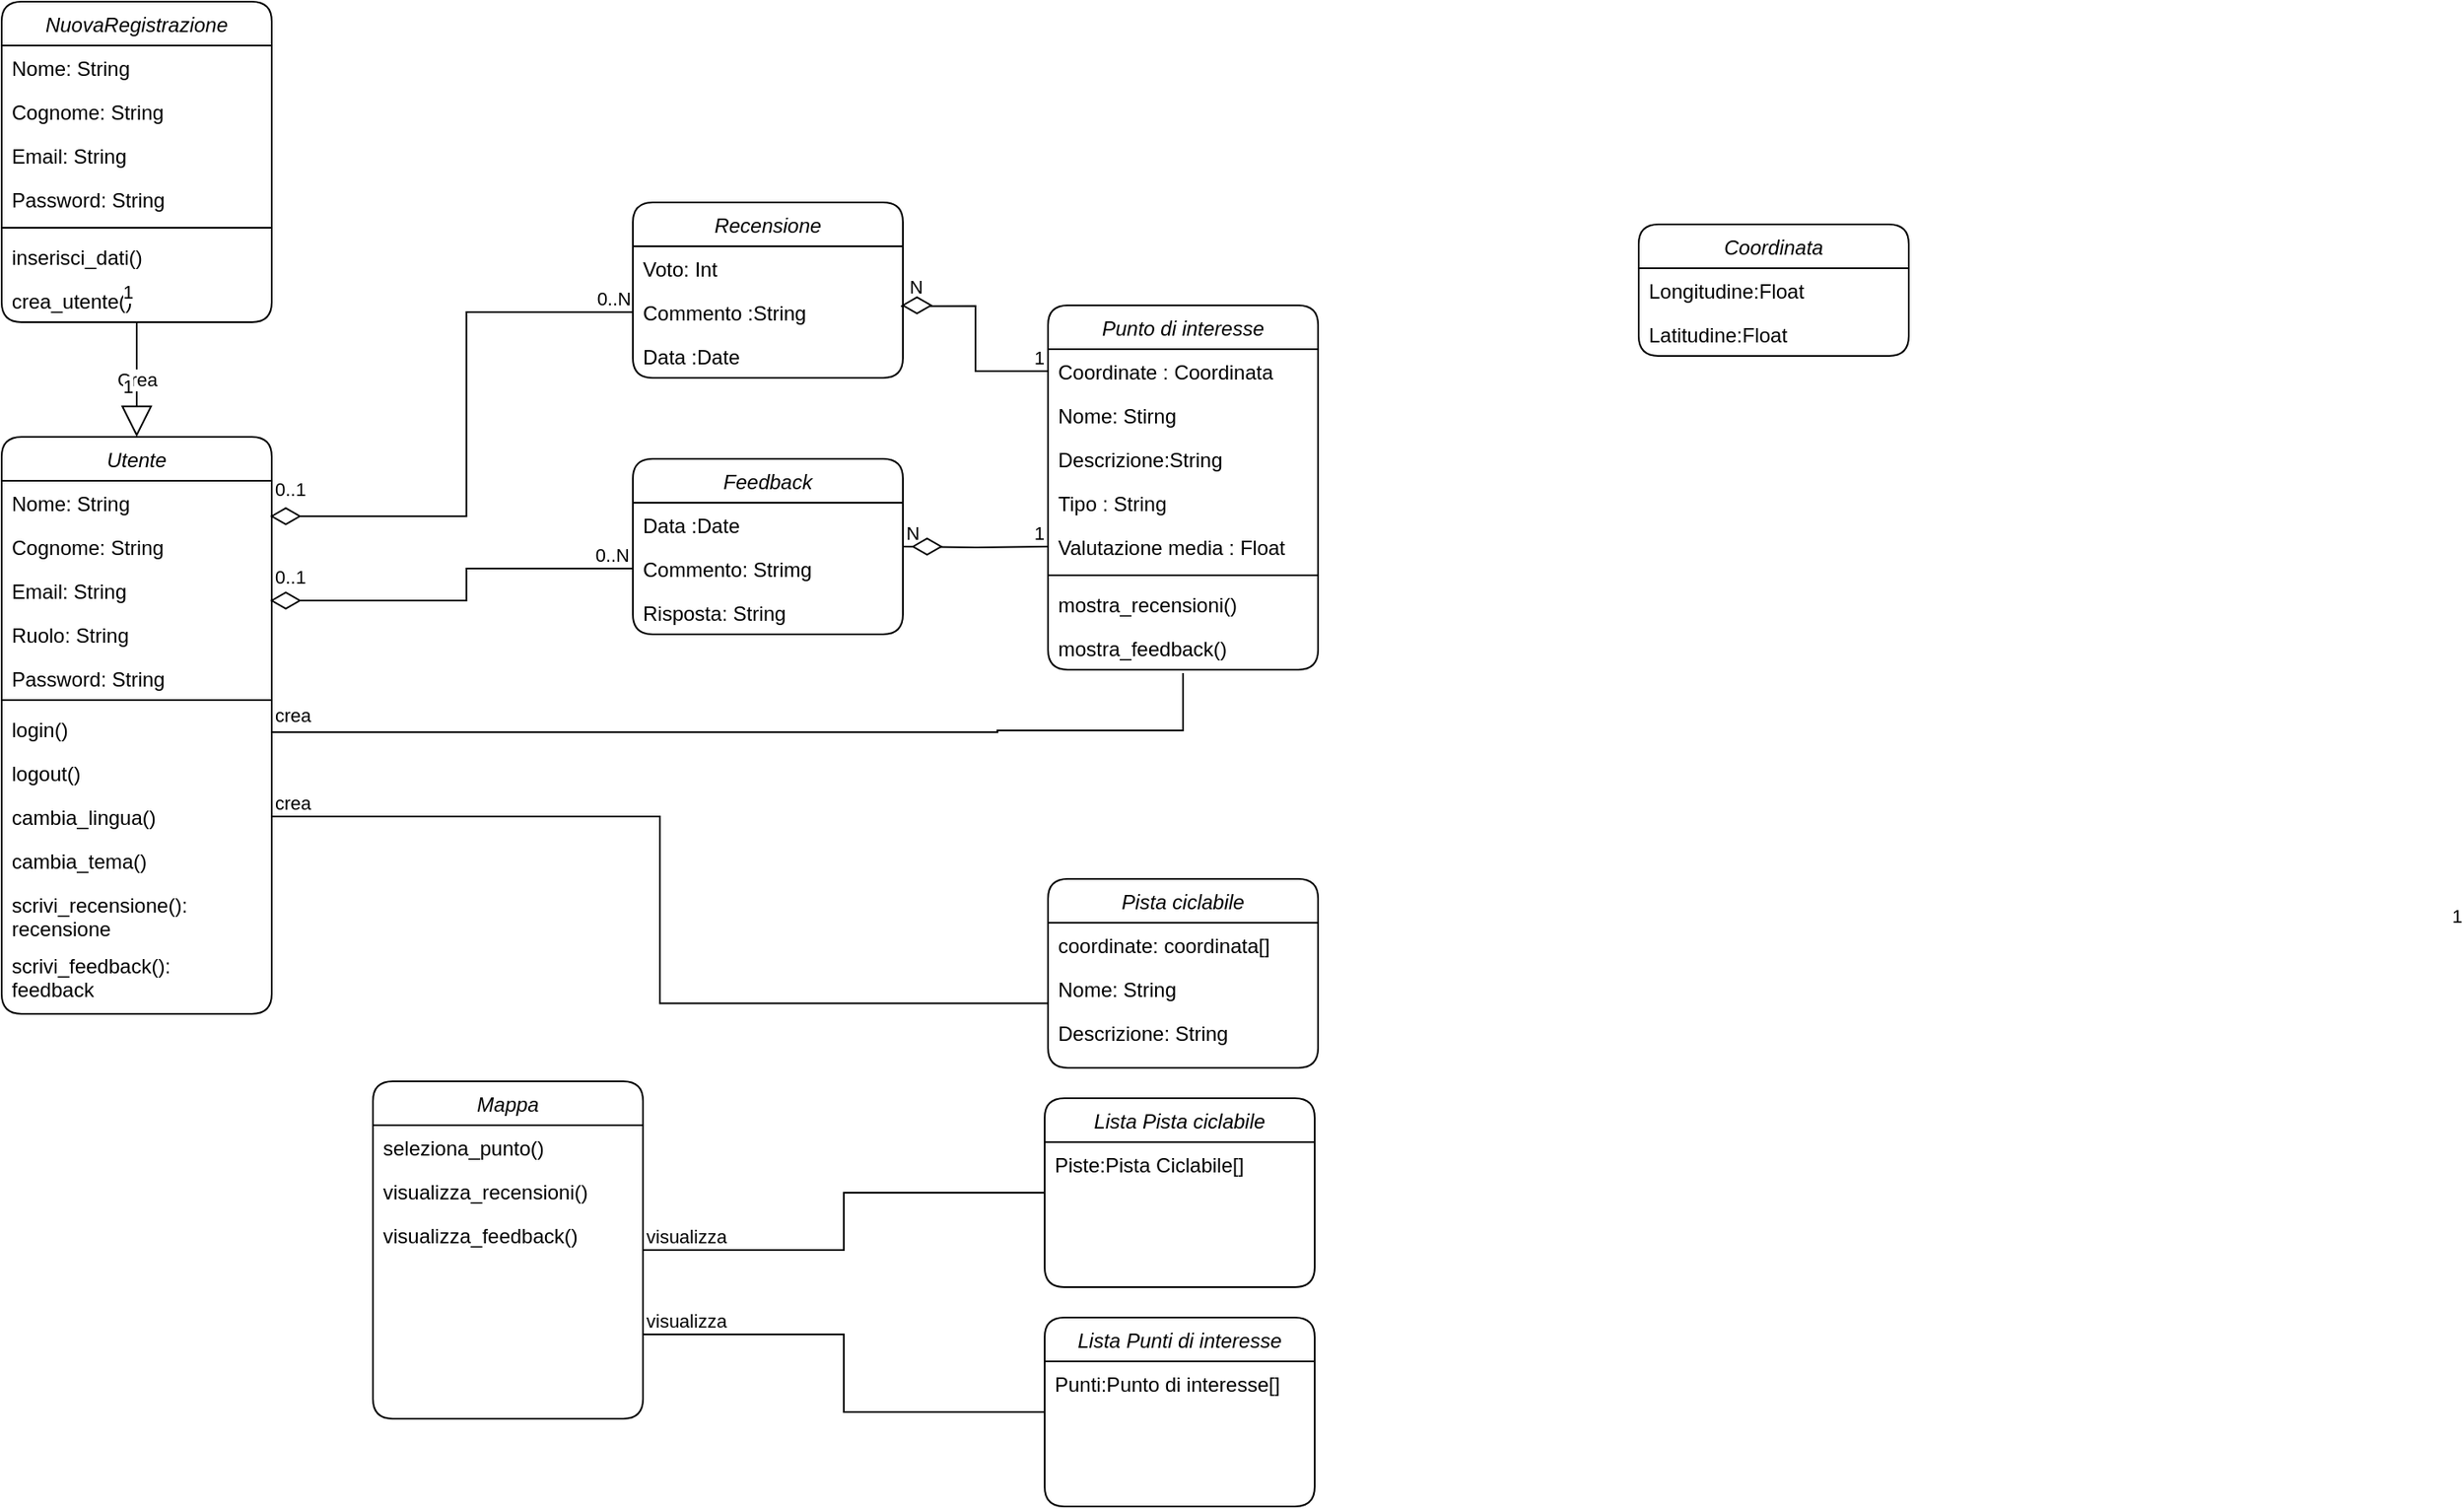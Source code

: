 <mxfile version="26.0.11">
  <diagram id="C5RBs43oDa-KdzZeNtuy" name="Page-1">
    <mxGraphModel dx="1728" dy="2117" grid="1" gridSize="10" guides="1" tooltips="1" connect="1" arrows="1" fold="1" page="1" pageScale="1" pageWidth="827" pageHeight="1169" math="0" shadow="0">
      <root>
        <mxCell id="WIyWlLk6GJQsqaUBKTNV-0" />
        <mxCell id="WIyWlLk6GJQsqaUBKTNV-1" parent="WIyWlLk6GJQsqaUBKTNV-0" />
        <mxCell id="zkfFHV4jXpPFQw0GAbJ--0" value="Utente" style="swimlane;fontStyle=2;align=center;verticalAlign=top;childLayout=stackLayout;horizontal=1;startSize=26;horizontalStack=0;resizeParent=1;resizeLast=0;collapsible=1;marginBottom=0;rounded=1;shadow=0;strokeWidth=1;glass=0;swimlaneLine=1;" parent="WIyWlLk6GJQsqaUBKTNV-1" vertex="1">
          <mxGeometry x="40" y="118" width="160" height="342" as="geometry">
            <mxRectangle x="230" y="140" width="160" height="26" as="alternateBounds" />
          </mxGeometry>
        </mxCell>
        <mxCell id="zkfFHV4jXpPFQw0GAbJ--1" value="Nome: String" style="text;align=left;verticalAlign=top;spacingLeft=4;spacingRight=4;overflow=hidden;rotatable=0;points=[[0,0.5],[1,0.5]];portConstraint=eastwest;" parent="zkfFHV4jXpPFQw0GAbJ--0" vertex="1">
          <mxGeometry y="26" width="160" height="26" as="geometry" />
        </mxCell>
        <mxCell id="zkfFHV4jXpPFQw0GAbJ--2" value="Cognome: String" style="text;align=left;verticalAlign=top;spacingLeft=4;spacingRight=4;overflow=hidden;rotatable=0;points=[[0,0.5],[1,0.5]];portConstraint=eastwest;rounded=0;shadow=0;html=0;" parent="zkfFHV4jXpPFQw0GAbJ--0" vertex="1">
          <mxGeometry y="52" width="160" height="26" as="geometry" />
        </mxCell>
        <mxCell id="zkfFHV4jXpPFQw0GAbJ--3" value="Email: String" style="text;align=left;verticalAlign=top;spacingLeft=4;spacingRight=4;overflow=hidden;rotatable=0;points=[[0,0.5],[1,0.5]];portConstraint=eastwest;rounded=0;shadow=0;html=0;" parent="zkfFHV4jXpPFQw0GAbJ--0" vertex="1">
          <mxGeometry y="78" width="160" height="26" as="geometry" />
        </mxCell>
        <mxCell id="IHrfx9qahFb3z8Zhkl-v-51" value="Ruolo: String" style="text;strokeColor=none;fillColor=none;align=left;verticalAlign=top;spacingLeft=4;spacingRight=4;overflow=hidden;rotatable=0;points=[[0,0.5],[1,0.5]];portConstraint=eastwest;whiteSpace=wrap;html=1;" parent="zkfFHV4jXpPFQw0GAbJ--0" vertex="1">
          <mxGeometry y="104" width="160" height="26" as="geometry" />
        </mxCell>
        <mxCell id="IHrfx9qahFb3z8Zhkl-v-5" value="Password: String" style="text;strokeColor=none;fillColor=none;align=left;verticalAlign=top;spacingLeft=4;spacingRight=4;overflow=hidden;rotatable=0;points=[[0,0.5],[1,0.5]];portConstraint=eastwest;whiteSpace=wrap;html=1;" parent="zkfFHV4jXpPFQw0GAbJ--0" vertex="1">
          <mxGeometry y="130" width="160" height="22" as="geometry" />
        </mxCell>
        <mxCell id="IHrfx9qahFb3z8Zhkl-v-52" value="" style="line;strokeWidth=1;fillColor=none;align=left;verticalAlign=middle;spacingTop=-1;spacingLeft=3;spacingRight=3;rotatable=0;labelPosition=right;points=[];portConstraint=eastwest;strokeColor=inherit;" parent="zkfFHV4jXpPFQw0GAbJ--0" vertex="1">
          <mxGeometry y="152" width="160" height="8" as="geometry" />
        </mxCell>
        <mxCell id="IHrfx9qahFb3z8Zhkl-v-53" value="login()" style="text;strokeColor=none;fillColor=none;align=left;verticalAlign=top;spacingLeft=4;spacingRight=4;overflow=hidden;rotatable=0;points=[[0,0.5],[1,0.5]];portConstraint=eastwest;whiteSpace=wrap;html=1;" parent="zkfFHV4jXpPFQw0GAbJ--0" vertex="1">
          <mxGeometry y="160" width="160" height="26" as="geometry" />
        </mxCell>
        <mxCell id="IHrfx9qahFb3z8Zhkl-v-54" value="logout()" style="text;strokeColor=none;fillColor=none;align=left;verticalAlign=top;spacingLeft=4;spacingRight=4;overflow=hidden;rotatable=0;points=[[0,0.5],[1,0.5]];portConstraint=eastwest;whiteSpace=wrap;html=1;" parent="zkfFHV4jXpPFQw0GAbJ--0" vertex="1">
          <mxGeometry y="186" width="160" height="26" as="geometry" />
        </mxCell>
        <mxCell id="IHrfx9qahFb3z8Zhkl-v-64" value="cambia_lingua()" style="text;strokeColor=none;fillColor=none;align=left;verticalAlign=top;spacingLeft=4;spacingRight=4;overflow=hidden;rotatable=0;points=[[0,0.5],[1,0.5]];portConstraint=eastwest;whiteSpace=wrap;html=1;" parent="zkfFHV4jXpPFQw0GAbJ--0" vertex="1">
          <mxGeometry y="212" width="160" height="26" as="geometry" />
        </mxCell>
        <mxCell id="IHrfx9qahFb3z8Zhkl-v-65" value="cambia_tema()" style="text;strokeColor=none;fillColor=none;align=left;verticalAlign=top;spacingLeft=4;spacingRight=4;overflow=hidden;rotatable=0;points=[[0,0.5],[1,0.5]];portConstraint=eastwest;whiteSpace=wrap;html=1;" parent="zkfFHV4jXpPFQw0GAbJ--0" vertex="1">
          <mxGeometry y="238" width="160" height="26" as="geometry" />
        </mxCell>
        <mxCell id="IHrfx9qahFb3z8Zhkl-v-66" value="scrivi_recensione():&lt;div&gt;recensione&lt;/div&gt;" style="text;strokeColor=none;fillColor=none;align=left;verticalAlign=top;spacingLeft=4;spacingRight=4;overflow=hidden;rotatable=0;points=[[0,0.5],[1,0.5]];portConstraint=eastwest;whiteSpace=wrap;html=1;" parent="zkfFHV4jXpPFQw0GAbJ--0" vertex="1">
          <mxGeometry y="264" width="160" height="36" as="geometry" />
        </mxCell>
        <mxCell id="IHrfx9qahFb3z8Zhkl-v-67" value="scrivi_feedback():&lt;div&gt;feedback&lt;/div&gt;" style="text;strokeColor=none;fillColor=none;align=left;verticalAlign=top;spacingLeft=4;spacingRight=4;overflow=hidden;rotatable=0;points=[[0,0.5],[1,0.5]];portConstraint=eastwest;whiteSpace=wrap;html=1;" parent="zkfFHV4jXpPFQw0GAbJ--0" vertex="1">
          <mxGeometry y="300" width="160" height="34" as="geometry" />
        </mxCell>
        <mxCell id="IHrfx9qahFb3z8Zhkl-v-7" value="NuovaRegistrazione" style="swimlane;fontStyle=2;align=center;verticalAlign=top;childLayout=stackLayout;horizontal=1;startSize=26;horizontalStack=0;resizeParent=1;resizeLast=0;collapsible=1;marginBottom=0;rounded=1;shadow=0;strokeWidth=1;glass=0;swimlaneLine=1;" parent="WIyWlLk6GJQsqaUBKTNV-1" vertex="1">
          <mxGeometry x="40" y="-140" width="160" height="190" as="geometry">
            <mxRectangle x="230" y="140" width="160" height="26" as="alternateBounds" />
          </mxGeometry>
        </mxCell>
        <mxCell id="IHrfx9qahFb3z8Zhkl-v-8" value="Nome: String" style="text;align=left;verticalAlign=top;spacingLeft=4;spacingRight=4;overflow=hidden;rotatable=0;points=[[0,0.5],[1,0.5]];portConstraint=eastwest;" parent="IHrfx9qahFb3z8Zhkl-v-7" vertex="1">
          <mxGeometry y="26" width="160" height="26" as="geometry" />
        </mxCell>
        <mxCell id="IHrfx9qahFb3z8Zhkl-v-9" value="Cognome: String" style="text;align=left;verticalAlign=top;spacingLeft=4;spacingRight=4;overflow=hidden;rotatable=0;points=[[0,0.5],[1,0.5]];portConstraint=eastwest;rounded=0;shadow=0;html=0;" parent="IHrfx9qahFb3z8Zhkl-v-7" vertex="1">
          <mxGeometry y="52" width="160" height="26" as="geometry" />
        </mxCell>
        <mxCell id="IHrfx9qahFb3z8Zhkl-v-10" value="Email: String" style="text;align=left;verticalAlign=top;spacingLeft=4;spacingRight=4;overflow=hidden;rotatable=0;points=[[0,0.5],[1,0.5]];portConstraint=eastwest;rounded=0;shadow=0;html=0;" parent="IHrfx9qahFb3z8Zhkl-v-7" vertex="1">
          <mxGeometry y="78" width="160" height="26" as="geometry" />
        </mxCell>
        <mxCell id="IHrfx9qahFb3z8Zhkl-v-11" value="Password: String" style="text;strokeColor=none;fillColor=none;align=left;verticalAlign=top;spacingLeft=4;spacingRight=4;overflow=hidden;rotatable=0;points=[[0,0.5],[1,0.5]];portConstraint=eastwest;whiteSpace=wrap;html=1;" parent="IHrfx9qahFb3z8Zhkl-v-7" vertex="1">
          <mxGeometry y="104" width="160" height="26" as="geometry" />
        </mxCell>
        <mxCell id="IHrfx9qahFb3z8Zhkl-v-62" value="" style="line;strokeWidth=1;fillColor=none;align=left;verticalAlign=middle;spacingTop=-1;spacingLeft=3;spacingRight=3;rotatable=0;labelPosition=right;points=[];portConstraint=eastwest;strokeColor=inherit;" parent="IHrfx9qahFb3z8Zhkl-v-7" vertex="1">
          <mxGeometry y="130" width="160" height="8" as="geometry" />
        </mxCell>
        <mxCell id="VKgfTzF9wPSHsfUBnmYP-4" value="inserisci_dati()" style="text;strokeColor=none;fillColor=none;align=left;verticalAlign=top;spacingLeft=4;spacingRight=4;overflow=hidden;rotatable=0;points=[[0,0.5],[1,0.5]];portConstraint=eastwest;whiteSpace=wrap;html=1;" vertex="1" parent="IHrfx9qahFb3z8Zhkl-v-7">
          <mxGeometry y="138" width="160" height="26" as="geometry" />
        </mxCell>
        <mxCell id="IHrfx9qahFb3z8Zhkl-v-63" value="crea_utente()" style="text;strokeColor=none;fillColor=none;align=left;verticalAlign=top;spacingLeft=4;spacingRight=4;overflow=hidden;rotatable=0;points=[[0,0.5],[1,0.5]];portConstraint=eastwest;whiteSpace=wrap;html=1;" parent="IHrfx9qahFb3z8Zhkl-v-7" vertex="1">
          <mxGeometry y="164" width="160" height="26" as="geometry" />
        </mxCell>
        <mxCell id="IHrfx9qahFb3z8Zhkl-v-12" value="Crea" style="endArrow=block;endSize=16;endFill=0;html=1;rounded=0;entryX=0.5;entryY=0;entryDx=0;entryDy=0;exitX=0.5;exitY=1;exitDx=0;exitDy=0;" parent="WIyWlLk6GJQsqaUBKTNV-1" source="IHrfx9qahFb3z8Zhkl-v-7" target="zkfFHV4jXpPFQw0GAbJ--0" edge="1">
          <mxGeometry width="160" relative="1" as="geometry">
            <mxPoint x="70" y="90" as="sourcePoint" />
            <mxPoint x="230" y="90" as="targetPoint" />
          </mxGeometry>
        </mxCell>
        <mxCell id="IHrfx9qahFb3z8Zhkl-v-13" value="Punto di interesse" style="swimlane;fontStyle=2;align=center;verticalAlign=top;childLayout=stackLayout;horizontal=1;startSize=26;horizontalStack=0;resizeParent=1;resizeLast=0;collapsible=1;marginBottom=0;rounded=1;shadow=0;strokeWidth=1;glass=0;swimlaneLine=1;" parent="WIyWlLk6GJQsqaUBKTNV-1" vertex="1">
          <mxGeometry x="660" y="40" width="160" height="216" as="geometry">
            <mxRectangle x="470" y="30" width="160" height="26" as="alternateBounds" />
          </mxGeometry>
        </mxCell>
        <mxCell id="IHrfx9qahFb3z8Zhkl-v-14" value="Coordinate : Coordinata" style="text;align=left;verticalAlign=top;spacingLeft=4;spacingRight=4;overflow=hidden;rotatable=0;points=[[0,0.5],[1,0.5]];portConstraint=eastwest;" parent="IHrfx9qahFb3z8Zhkl-v-13" vertex="1">
          <mxGeometry y="26" width="160" height="26" as="geometry" />
        </mxCell>
        <mxCell id="IHrfx9qahFb3z8Zhkl-v-15" value="Nome: Stirng" style="text;align=left;verticalAlign=top;spacingLeft=4;spacingRight=4;overflow=hidden;rotatable=0;points=[[0,0.5],[1,0.5]];portConstraint=eastwest;rounded=0;shadow=0;html=0;" parent="IHrfx9qahFb3z8Zhkl-v-13" vertex="1">
          <mxGeometry y="52" width="160" height="26" as="geometry" />
        </mxCell>
        <mxCell id="IHrfx9qahFb3z8Zhkl-v-16" value="Descrizione:String" style="text;align=left;verticalAlign=top;spacingLeft=4;spacingRight=4;overflow=hidden;rotatable=0;points=[[0,0.5],[1,0.5]];portConstraint=eastwest;rounded=0;shadow=0;html=0;" parent="IHrfx9qahFb3z8Zhkl-v-13" vertex="1">
          <mxGeometry y="78" width="160" height="26" as="geometry" />
        </mxCell>
        <mxCell id="IHrfx9qahFb3z8Zhkl-v-18" value="Tipo : String" style="text;strokeColor=none;fillColor=none;align=left;verticalAlign=top;spacingLeft=4;spacingRight=4;overflow=hidden;rotatable=0;points=[[0,0.5],[1,0.5]];portConstraint=eastwest;whiteSpace=wrap;html=1;" parent="IHrfx9qahFb3z8Zhkl-v-13" vertex="1">
          <mxGeometry y="104" width="160" height="26" as="geometry" />
        </mxCell>
        <mxCell id="IHrfx9qahFb3z8Zhkl-v-19" value="Valutazione media : Float" style="text;strokeColor=none;fillColor=none;align=left;verticalAlign=top;spacingLeft=4;spacingRight=4;overflow=hidden;rotatable=0;points=[[0,0.5],[1,0.5]];portConstraint=eastwest;whiteSpace=wrap;html=1;" parent="IHrfx9qahFb3z8Zhkl-v-13" vertex="1">
          <mxGeometry y="130" width="160" height="26" as="geometry" />
        </mxCell>
        <mxCell id="yqYLiRf9xZEczZAKWWY6-2" value="" style="line;strokeWidth=1;fillColor=none;align=left;verticalAlign=middle;spacingTop=-1;spacingLeft=3;spacingRight=3;rotatable=0;labelPosition=right;points=[];portConstraint=eastwest;strokeColor=inherit;" parent="IHrfx9qahFb3z8Zhkl-v-13" vertex="1">
          <mxGeometry y="156" width="160" height="8" as="geometry" />
        </mxCell>
        <mxCell id="yqYLiRf9xZEczZAKWWY6-3" value="mostra_recensioni()" style="text;strokeColor=none;fillColor=none;align=left;verticalAlign=top;spacingLeft=4;spacingRight=4;overflow=hidden;rotatable=0;points=[[0,0.5],[1,0.5]];portConstraint=eastwest;whiteSpace=wrap;html=1;" parent="IHrfx9qahFb3z8Zhkl-v-13" vertex="1">
          <mxGeometry y="164" width="160" height="26" as="geometry" />
        </mxCell>
        <mxCell id="yqYLiRf9xZEczZAKWWY6-5" value="mostra_feedback()" style="text;strokeColor=none;fillColor=none;align=left;verticalAlign=top;spacingLeft=4;spacingRight=4;overflow=hidden;rotatable=0;points=[[0,0.5],[1,0.5]];portConstraint=eastwest;whiteSpace=wrap;html=1;" parent="IHrfx9qahFb3z8Zhkl-v-13" vertex="1">
          <mxGeometry y="190" width="160" height="26" as="geometry" />
        </mxCell>
        <mxCell id="IHrfx9qahFb3z8Zhkl-v-28" value="Feedback" style="swimlane;fontStyle=2;align=center;verticalAlign=top;childLayout=stackLayout;horizontal=1;startSize=26;horizontalStack=0;resizeParent=1;resizeLast=0;collapsible=1;marginBottom=0;rounded=1;shadow=0;strokeWidth=1;glass=0;swimlaneLine=1;" parent="WIyWlLk6GJQsqaUBKTNV-1" vertex="1">
          <mxGeometry x="414" y="131" width="160" height="104" as="geometry">
            <mxRectangle x="470" y="30" width="160" height="26" as="alternateBounds" />
          </mxGeometry>
        </mxCell>
        <mxCell id="IHrfx9qahFb3z8Zhkl-v-35" value="" style="endArrow=none;html=1;edgeStyle=orthogonalEdgeStyle;rounded=0;entryX=0;entryY=0.5;entryDx=0;entryDy=0;" parent="IHrfx9qahFb3z8Zhkl-v-28" target="IHrfx9qahFb3z8Zhkl-v-19" edge="1">
          <mxGeometry relative="1" as="geometry">
            <mxPoint x="160" y="52" as="sourcePoint" />
            <mxPoint x="286" y="50" as="targetPoint" />
          </mxGeometry>
        </mxCell>
        <mxCell id="IHrfx9qahFb3z8Zhkl-v-36" value="N" style="edgeLabel;resizable=0;html=1;align=left;verticalAlign=bottom;" parent="IHrfx9qahFb3z8Zhkl-v-35" connectable="0" vertex="1">
          <mxGeometry x="-1" relative="1" as="geometry" />
        </mxCell>
        <mxCell id="IHrfx9qahFb3z8Zhkl-v-37" value="1" style="edgeLabel;resizable=0;html=1;align=right;verticalAlign=bottom;" parent="IHrfx9qahFb3z8Zhkl-v-35" connectable="0" vertex="1">
          <mxGeometry x="1" relative="1" as="geometry">
            <mxPoint x="-1" as="offset" />
          </mxGeometry>
        </mxCell>
        <mxCell id="IHrfx9qahFb3z8Zhkl-v-29" value="Data :Date" style="text;align=left;verticalAlign=top;spacingLeft=4;spacingRight=4;overflow=hidden;rotatable=0;points=[[0,0.5],[1,0.5]];portConstraint=eastwest;rounded=0;shadow=0;html=0;" parent="IHrfx9qahFb3z8Zhkl-v-28" vertex="1">
          <mxGeometry y="26" width="160" height="26" as="geometry" />
        </mxCell>
        <mxCell id="IHrfx9qahFb3z8Zhkl-v-30" value="Commento: Strimg" style="text;align=left;verticalAlign=top;spacingLeft=4;spacingRight=4;overflow=hidden;rotatable=0;points=[[0,0.5],[1,0.5]];portConstraint=eastwest;rounded=0;shadow=0;html=0;" parent="IHrfx9qahFb3z8Zhkl-v-28" vertex="1">
          <mxGeometry y="52" width="160" height="26" as="geometry" />
        </mxCell>
        <mxCell id="IHrfx9qahFb3z8Zhkl-v-31" value="Risposta: String" style="text;strokeColor=none;fillColor=none;align=left;verticalAlign=top;spacingLeft=4;spacingRight=4;overflow=hidden;rotatable=0;points=[[0,0.5],[1,0.5]];portConstraint=eastwest;whiteSpace=wrap;html=1;" parent="IHrfx9qahFb3z8Zhkl-v-28" vertex="1">
          <mxGeometry y="78" width="160" height="26" as="geometry" />
        </mxCell>
        <mxCell id="IHrfx9qahFb3z8Zhkl-v-32" value="" style="endArrow=none;html=1;edgeStyle=orthogonalEdgeStyle;rounded=0;exitX=0;exitY=0.5;exitDx=0;exitDy=0;entryX=0.993;entryY=0.363;entryDx=0;entryDy=0;entryPerimeter=0;" parent="WIyWlLk6GJQsqaUBKTNV-1" source="IHrfx9qahFb3z8Zhkl-v-14" target="IHrfx9qahFb3z8Zhkl-v-24" edge="1">
          <mxGeometry relative="1" as="geometry">
            <mxPoint x="574" y="69.0" as="sourcePoint" />
            <mxPoint x="590" y="50" as="targetPoint" />
          </mxGeometry>
        </mxCell>
        <mxCell id="IHrfx9qahFb3z8Zhkl-v-33" value="1" style="edgeLabel;resizable=0;html=1;align=left;verticalAlign=bottom;" parent="IHrfx9qahFb3z8Zhkl-v-32" connectable="0" vertex="1">
          <mxGeometry x="-1" relative="1" as="geometry">
            <mxPoint x="830" y="331" as="offset" />
          </mxGeometry>
        </mxCell>
        <mxCell id="IHrfx9qahFb3z8Zhkl-v-34" value="N" style="edgeLabel;resizable=0;html=1;align=right;verticalAlign=bottom;" parent="IHrfx9qahFb3z8Zhkl-v-32" connectable="0" vertex="1">
          <mxGeometry x="1" relative="1" as="geometry">
            <mxPoint x="13" y="-3" as="offset" />
          </mxGeometry>
        </mxCell>
        <mxCell id="IHrfx9qahFb3z8Zhkl-v-21" value="Recensione" style="swimlane;fontStyle=2;align=center;verticalAlign=top;childLayout=stackLayout;horizontal=1;startSize=26;horizontalStack=0;resizeParent=1;resizeLast=0;collapsible=1;marginBottom=0;rounded=1;shadow=0;strokeWidth=1;glass=0;swimlaneLine=1;" parent="WIyWlLk6GJQsqaUBKTNV-1" vertex="1">
          <mxGeometry x="414" y="-21" width="160" height="104" as="geometry">
            <mxRectangle x="470" y="30" width="160" height="26" as="alternateBounds" />
          </mxGeometry>
        </mxCell>
        <mxCell id="IHrfx9qahFb3z8Zhkl-v-23" value="Voto: Int" style="text;align=left;verticalAlign=top;spacingLeft=4;spacingRight=4;overflow=hidden;rotatable=0;points=[[0,0.5],[1,0.5]];portConstraint=eastwest;rounded=0;shadow=0;html=0;" parent="IHrfx9qahFb3z8Zhkl-v-21" vertex="1">
          <mxGeometry y="26" width="160" height="26" as="geometry" />
        </mxCell>
        <mxCell id="IHrfx9qahFb3z8Zhkl-v-24" value="Commento :String" style="text;align=left;verticalAlign=top;spacingLeft=4;spacingRight=4;overflow=hidden;rotatable=0;points=[[0,0.5],[1,0.5]];portConstraint=eastwest;rounded=0;shadow=0;html=0;" parent="IHrfx9qahFb3z8Zhkl-v-21" vertex="1">
          <mxGeometry y="52" width="160" height="26" as="geometry" />
        </mxCell>
        <mxCell id="IHrfx9qahFb3z8Zhkl-v-25" value="Data :Date" style="text;strokeColor=none;fillColor=none;align=left;verticalAlign=top;spacingLeft=4;spacingRight=4;overflow=hidden;rotatable=0;points=[[0,0.5],[1,0.5]];portConstraint=eastwest;whiteSpace=wrap;html=1;" parent="IHrfx9qahFb3z8Zhkl-v-21" vertex="1">
          <mxGeometry y="78" width="160" height="26" as="geometry" />
        </mxCell>
        <mxCell id="IHrfx9qahFb3z8Zhkl-v-38" value="" style="endArrow=none;html=1;edgeStyle=orthogonalEdgeStyle;rounded=0;entryX=0;entryY=0.5;entryDx=0;entryDy=0;exitX=1;exitY=0.5;exitDx=0;exitDy=0;" parent="WIyWlLk6GJQsqaUBKTNV-1" source="yqYLiRf9xZEczZAKWWY6-6" target="IHrfx9qahFb3z8Zhkl-v-24" edge="1">
          <mxGeometry relative="1" as="geometry">
            <mxPoint x="230" y="80" as="sourcePoint" />
            <mxPoint x="390" y="80" as="targetPoint" />
          </mxGeometry>
        </mxCell>
        <mxCell id="IHrfx9qahFb3z8Zhkl-v-40" value="0..N" style="edgeLabel;resizable=0;html=1;align=right;verticalAlign=bottom;" parent="IHrfx9qahFb3z8Zhkl-v-38" connectable="0" vertex="1">
          <mxGeometry x="1" relative="1" as="geometry">
            <mxPoint x="-1" as="offset" />
          </mxGeometry>
        </mxCell>
        <mxCell id="IHrfx9qahFb3z8Zhkl-v-41" value="" style="endArrow=none;html=1;edgeStyle=orthogonalEdgeStyle;rounded=0;entryX=0;entryY=0.5;entryDx=0;entryDy=0;exitX=1;exitY=0.5;exitDx=0;exitDy=0;" parent="WIyWlLk6GJQsqaUBKTNV-1" source="yqYLiRf9xZEczZAKWWY6-9" target="IHrfx9qahFb3z8Zhkl-v-30" edge="1">
          <mxGeometry relative="1" as="geometry">
            <mxPoint x="220" y="200" as="sourcePoint" />
            <mxPoint x="380" y="200" as="targetPoint" />
          </mxGeometry>
        </mxCell>
        <mxCell id="IHrfx9qahFb3z8Zhkl-v-43" value="0..N" style="edgeLabel;resizable=0;html=1;align=right;verticalAlign=bottom;" parent="IHrfx9qahFb3z8Zhkl-v-41" connectable="0" vertex="1">
          <mxGeometry x="1" relative="1" as="geometry">
            <mxPoint x="-2" as="offset" />
          </mxGeometry>
        </mxCell>
        <mxCell id="IHrfx9qahFb3z8Zhkl-v-44" value="Pista ciclabile" style="swimlane;fontStyle=2;align=center;verticalAlign=top;childLayout=stackLayout;horizontal=1;startSize=26;horizontalStack=0;resizeParent=1;resizeLast=0;collapsible=1;marginBottom=0;rounded=1;shadow=0;strokeWidth=1;glass=0;swimlaneLine=1;" parent="WIyWlLk6GJQsqaUBKTNV-1" vertex="1">
          <mxGeometry x="660" y="380" width="160" height="112" as="geometry">
            <mxRectangle x="470" y="30" width="160" height="26" as="alternateBounds" />
          </mxGeometry>
        </mxCell>
        <mxCell id="IHrfx9qahFb3z8Zhkl-v-45" value="coordinate: coordinata[]" style="text;align=left;verticalAlign=top;spacingLeft=4;spacingRight=4;overflow=hidden;rotatable=0;points=[[0,0.5],[1,0.5]];portConstraint=eastwest;" parent="IHrfx9qahFb3z8Zhkl-v-44" vertex="1">
          <mxGeometry y="26" width="160" height="26" as="geometry" />
        </mxCell>
        <mxCell id="IHrfx9qahFb3z8Zhkl-v-46" value="Nome: String" style="text;align=left;verticalAlign=top;spacingLeft=4;spacingRight=4;overflow=hidden;rotatable=0;points=[[0,0.5],[1,0.5]];portConstraint=eastwest;rounded=0;shadow=0;html=0;" parent="IHrfx9qahFb3z8Zhkl-v-44" vertex="1">
          <mxGeometry y="52" width="160" height="26" as="geometry" />
        </mxCell>
        <mxCell id="IHrfx9qahFb3z8Zhkl-v-47" value="Descrizione: String" style="text;align=left;verticalAlign=top;spacingLeft=4;spacingRight=4;overflow=hidden;rotatable=0;points=[[0,0.5],[1,0.5]];portConstraint=eastwest;rounded=0;shadow=0;html=0;" parent="IHrfx9qahFb3z8Zhkl-v-44" vertex="1">
          <mxGeometry y="78" width="160" height="26" as="geometry" />
        </mxCell>
        <mxCell id="IHrfx9qahFb3z8Zhkl-v-71" value="" style="endArrow=none;html=1;edgeStyle=orthogonalEdgeStyle;rounded=0;entryX=0.5;entryY=1;entryDx=0;entryDy=0;exitX=1;exitY=0.5;exitDx=0;exitDy=0;" parent="WIyWlLk6GJQsqaUBKTNV-1" edge="1" source="IHrfx9qahFb3z8Zhkl-v-53">
          <mxGeometry relative="1" as="geometry">
            <mxPoint x="270" y="270" as="sourcePoint" />
            <mxPoint x="740" y="258.0" as="targetPoint" />
            <Array as="points">
              <mxPoint x="200" y="293" />
              <mxPoint x="630" y="293" />
              <mxPoint x="740" y="292" />
            </Array>
          </mxGeometry>
        </mxCell>
        <mxCell id="IHrfx9qahFb3z8Zhkl-v-72" value="crea" style="edgeLabel;resizable=0;html=1;align=left;verticalAlign=bottom;" parent="IHrfx9qahFb3z8Zhkl-v-71" connectable="0" vertex="1">
          <mxGeometry x="-1" relative="1" as="geometry" />
        </mxCell>
        <mxCell id="IHrfx9qahFb3z8Zhkl-v-74" value="" style="endArrow=none;html=1;edgeStyle=orthogonalEdgeStyle;rounded=0;exitX=1;exitY=0.5;exitDx=0;exitDy=0;entryX=0.001;entryY=0.837;entryDx=0;entryDy=0;entryPerimeter=0;" parent="WIyWlLk6GJQsqaUBKTNV-1" source="IHrfx9qahFb3z8Zhkl-v-64" target="IHrfx9qahFb3z8Zhkl-v-46" edge="1">
          <mxGeometry relative="1" as="geometry">
            <mxPoint x="230" y="330" as="sourcePoint" />
            <mxPoint x="390" y="330" as="targetPoint" />
          </mxGeometry>
        </mxCell>
        <mxCell id="IHrfx9qahFb3z8Zhkl-v-75" value="crea" style="edgeLabel;resizable=0;html=1;align=left;verticalAlign=bottom;" parent="IHrfx9qahFb3z8Zhkl-v-74" connectable="0" vertex="1">
          <mxGeometry x="-1" relative="1" as="geometry" />
        </mxCell>
        <mxCell id="yqYLiRf9xZEczZAKWWY6-0" value="1" style="edgeLabel;resizable=0;html=1;align=left;verticalAlign=bottom;" parent="WIyWlLk6GJQsqaUBKTNV-1" connectable="0" vertex="1">
          <mxGeometry x="110" y="40" as="geometry" />
        </mxCell>
        <mxCell id="yqYLiRf9xZEczZAKWWY6-1" value="1" style="edgeLabel;resizable=0;html=1;align=left;verticalAlign=bottom;" parent="WIyWlLk6GJQsqaUBKTNV-1" connectable="0" vertex="1">
          <mxGeometry x="110" y="96" as="geometry" />
        </mxCell>
        <mxCell id="yqYLiRf9xZEczZAKWWY6-10" value="" style="endArrow=none;html=1;edgeStyle=orthogonalEdgeStyle;rounded=0;entryX=0;entryY=0.5;entryDx=0;entryDy=0;exitX=1;exitY=0.5;exitDx=0;exitDy=0;" parent="WIyWlLk6GJQsqaUBKTNV-1" source="zkfFHV4jXpPFQw0GAbJ--3" target="yqYLiRf9xZEczZAKWWY6-9" edge="1">
          <mxGeometry relative="1" as="geometry">
            <mxPoint x="200" y="209" as="sourcePoint" />
            <mxPoint x="414" y="196" as="targetPoint" />
          </mxGeometry>
        </mxCell>
        <mxCell id="yqYLiRf9xZEczZAKWWY6-11" value="0..1" style="edgeLabel;resizable=0;html=1;align=left;verticalAlign=bottom;" parent="yqYLiRf9xZEczZAKWWY6-10" connectable="0" vertex="1">
          <mxGeometry x="-1" relative="1" as="geometry" />
        </mxCell>
        <mxCell id="yqYLiRf9xZEczZAKWWY6-9" value="" style="html=1;whiteSpace=wrap;aspect=fixed;shape=isoRectangle;" parent="WIyWlLk6GJQsqaUBKTNV-1" vertex="1">
          <mxGeometry x="200" y="210" width="16.67" height="10" as="geometry" />
        </mxCell>
        <mxCell id="yqYLiRf9xZEczZAKWWY6-13" value="" style="endArrow=none;html=1;edgeStyle=orthogonalEdgeStyle;rounded=0;entryX=0;entryY=0.5;entryDx=0;entryDy=0;exitX=1;exitY=0.5;exitDx=0;exitDy=0;" parent="WIyWlLk6GJQsqaUBKTNV-1" source="zkfFHV4jXpPFQw0GAbJ--1" target="yqYLiRf9xZEczZAKWWY6-6" edge="1">
          <mxGeometry relative="1" as="geometry">
            <mxPoint x="200" y="157" as="sourcePoint" />
            <mxPoint x="414" y="44" as="targetPoint" />
          </mxGeometry>
        </mxCell>
        <mxCell id="yqYLiRf9xZEczZAKWWY6-14" value="0..1" style="edgeLabel;resizable=0;html=1;align=left;verticalAlign=bottom;" parent="yqYLiRf9xZEczZAKWWY6-13" connectable="0" vertex="1">
          <mxGeometry x="-1" relative="1" as="geometry" />
        </mxCell>
        <mxCell id="yqYLiRf9xZEczZAKWWY6-6" value="" style="html=1;whiteSpace=wrap;aspect=fixed;shape=isoRectangle;" parent="WIyWlLk6GJQsqaUBKTNV-1" vertex="1">
          <mxGeometry x="200" y="160" width="16.67" height="10" as="geometry" />
        </mxCell>
        <mxCell id="yqYLiRf9xZEczZAKWWY6-21" value="" style="html=1;whiteSpace=wrap;aspect=fixed;shape=isoRectangle;" parent="WIyWlLk6GJQsqaUBKTNV-1" vertex="1">
          <mxGeometry x="580" y="178" width="16.67" height="10" as="geometry" />
        </mxCell>
        <mxCell id="yqYLiRf9xZEczZAKWWY6-22" value="" style="html=1;whiteSpace=wrap;aspect=fixed;shape=isoRectangle;" parent="WIyWlLk6GJQsqaUBKTNV-1" vertex="1">
          <mxGeometry x="574" y="35" width="16.67" height="10" as="geometry" />
        </mxCell>
        <mxCell id="yqYLiRf9xZEczZAKWWY6-41" value="1" style="edgeLabel;resizable=0;html=1;align=right;verticalAlign=bottom;" parent="WIyWlLk6GJQsqaUBKTNV-1" connectable="0" vertex="1">
          <mxGeometry x="658.001" y="79.0" as="geometry" />
        </mxCell>
        <mxCell id="VKgfTzF9wPSHsfUBnmYP-0" value="Mappa" style="swimlane;fontStyle=2;align=center;verticalAlign=top;childLayout=stackLayout;horizontal=1;startSize=26;horizontalStack=0;resizeParent=1;resizeLast=0;collapsible=1;marginBottom=0;rounded=1;shadow=0;strokeWidth=1;glass=0;swimlaneLine=1;" vertex="1" parent="WIyWlLk6GJQsqaUBKTNV-1">
          <mxGeometry x="260" y="500" width="160" height="200" as="geometry">
            <mxRectangle x="470" y="30" width="160" height="26" as="alternateBounds" />
          </mxGeometry>
        </mxCell>
        <mxCell id="VKgfTzF9wPSHsfUBnmYP-23" value="seleziona_punto()" style="text;align=left;verticalAlign=top;spacingLeft=4;spacingRight=4;overflow=hidden;rotatable=0;points=[[0,0.5],[1,0.5]];portConstraint=eastwest;rounded=0;shadow=0;html=0;" vertex="1" parent="VKgfTzF9wPSHsfUBnmYP-0">
          <mxGeometry y="26" width="160" height="26" as="geometry" />
        </mxCell>
        <mxCell id="VKgfTzF9wPSHsfUBnmYP-28" value="visualizza_recensioni()" style="text;align=left;verticalAlign=top;spacingLeft=4;spacingRight=4;overflow=hidden;rotatable=0;points=[[0,0.5],[1,0.5]];portConstraint=eastwest;rounded=0;shadow=0;html=0;" vertex="1" parent="VKgfTzF9wPSHsfUBnmYP-0">
          <mxGeometry y="52" width="160" height="26" as="geometry" />
        </mxCell>
        <mxCell id="VKgfTzF9wPSHsfUBnmYP-29" value="visualizza_feedback()" style="text;align=left;verticalAlign=top;spacingLeft=4;spacingRight=4;overflow=hidden;rotatable=0;points=[[0,0.5],[1,0.5]];portConstraint=eastwest;rounded=0;shadow=0;html=0;" vertex="1" parent="VKgfTzF9wPSHsfUBnmYP-0">
          <mxGeometry y="78" width="160" height="122" as="geometry" />
        </mxCell>
        <mxCell id="VKgfTzF9wPSHsfUBnmYP-5" value="Lista Pista ciclabile" style="swimlane;fontStyle=2;align=center;verticalAlign=top;childLayout=stackLayout;horizontal=1;startSize=26;horizontalStack=0;resizeParent=1;resizeLast=0;collapsible=1;marginBottom=0;rounded=1;shadow=0;strokeWidth=1;glass=0;swimlaneLine=1;" vertex="1" parent="WIyWlLk6GJQsqaUBKTNV-1">
          <mxGeometry x="658" y="510" width="160" height="112" as="geometry">
            <mxRectangle x="470" y="30" width="160" height="26" as="alternateBounds" />
          </mxGeometry>
        </mxCell>
        <mxCell id="VKgfTzF9wPSHsfUBnmYP-6" value="Piste:Pista Ciclabile[]" style="text;align=left;verticalAlign=top;spacingLeft=4;spacingRight=4;overflow=hidden;rotatable=0;points=[[0,0.5],[1,0.5]];portConstraint=eastwest;" vertex="1" parent="VKgfTzF9wPSHsfUBnmYP-5">
          <mxGeometry y="26" width="160" height="26" as="geometry" />
        </mxCell>
        <mxCell id="VKgfTzF9wPSHsfUBnmYP-13" value="Lista Punti di interesse" style="swimlane;fontStyle=2;align=center;verticalAlign=top;childLayout=stackLayout;horizontal=1;startSize=26;horizontalStack=0;resizeParent=1;resizeLast=0;collapsible=1;marginBottom=0;rounded=1;shadow=0;strokeWidth=1;glass=0;swimlaneLine=1;" vertex="1" parent="WIyWlLk6GJQsqaUBKTNV-1">
          <mxGeometry x="658" y="640" width="160" height="112" as="geometry">
            <mxRectangle x="470" y="30" width="160" height="26" as="alternateBounds" />
          </mxGeometry>
        </mxCell>
        <mxCell id="VKgfTzF9wPSHsfUBnmYP-15" value="Punti:Punto di interesse[]" style="text;align=left;verticalAlign=top;spacingLeft=4;spacingRight=4;overflow=hidden;rotatable=0;points=[[0,0.5],[1,0.5]];portConstraint=eastwest;rounded=0;shadow=0;html=0;" vertex="1" parent="VKgfTzF9wPSHsfUBnmYP-13">
          <mxGeometry y="26" width="160" height="26" as="geometry" />
        </mxCell>
        <mxCell id="VKgfTzF9wPSHsfUBnmYP-19" value="" style="endArrow=none;html=1;edgeStyle=orthogonalEdgeStyle;rounded=0;exitX=1;exitY=0.75;exitDx=0;exitDy=0;entryX=0;entryY=0.5;entryDx=0;entryDy=0;" edge="1" parent="WIyWlLk6GJQsqaUBKTNV-1" source="VKgfTzF9wPSHsfUBnmYP-0" target="VKgfTzF9wPSHsfUBnmYP-13">
          <mxGeometry relative="1" as="geometry">
            <mxPoint x="390" y="660" as="sourcePoint" />
            <mxPoint x="850" y="661" as="targetPoint" />
          </mxGeometry>
        </mxCell>
        <mxCell id="VKgfTzF9wPSHsfUBnmYP-20" value="visualizza" style="edgeLabel;resizable=0;html=1;align=left;verticalAlign=bottom;" connectable="0" vertex="1" parent="VKgfTzF9wPSHsfUBnmYP-19">
          <mxGeometry x="-1" relative="1" as="geometry" />
        </mxCell>
        <mxCell id="VKgfTzF9wPSHsfUBnmYP-21" value="" style="endArrow=none;html=1;edgeStyle=orthogonalEdgeStyle;rounded=0;exitX=1;exitY=0.5;exitDx=0;exitDy=0;entryX=0;entryY=0.5;entryDx=0;entryDy=0;" edge="1" parent="WIyWlLk6GJQsqaUBKTNV-1" source="VKgfTzF9wPSHsfUBnmYP-0" target="VKgfTzF9wPSHsfUBnmYP-5">
          <mxGeometry relative="1" as="geometry">
            <mxPoint x="230" y="700" as="sourcePoint" />
            <mxPoint x="690" y="701" as="targetPoint" />
          </mxGeometry>
        </mxCell>
        <mxCell id="VKgfTzF9wPSHsfUBnmYP-22" value="visualizza" style="edgeLabel;resizable=0;html=1;align=left;verticalAlign=bottom;" connectable="0" vertex="1" parent="VKgfTzF9wPSHsfUBnmYP-21">
          <mxGeometry x="-1" relative="1" as="geometry" />
        </mxCell>
        <mxCell id="VKgfTzF9wPSHsfUBnmYP-30" value="Coordinata" style="swimlane;fontStyle=2;align=center;verticalAlign=top;childLayout=stackLayout;horizontal=1;startSize=26;horizontalStack=0;resizeParent=1;resizeLast=0;collapsible=1;marginBottom=0;rounded=1;shadow=0;strokeWidth=1;glass=0;swimlaneLine=1;" vertex="1" parent="WIyWlLk6GJQsqaUBKTNV-1">
          <mxGeometry x="1010" y="-8" width="160" height="78" as="geometry">
            <mxRectangle x="470" y="30" width="160" height="26" as="alternateBounds" />
          </mxGeometry>
        </mxCell>
        <mxCell id="VKgfTzF9wPSHsfUBnmYP-31" value="Longitudine:Float" style="text;align=left;verticalAlign=top;spacingLeft=4;spacingRight=4;overflow=hidden;rotatable=0;points=[[0,0.5],[1,0.5]];portConstraint=eastwest;rounded=0;shadow=0;html=0;" vertex="1" parent="VKgfTzF9wPSHsfUBnmYP-30">
          <mxGeometry y="26" width="160" height="26" as="geometry" />
        </mxCell>
        <mxCell id="VKgfTzF9wPSHsfUBnmYP-32" value="Latitudine:Float" style="text;align=left;verticalAlign=top;spacingLeft=4;spacingRight=4;overflow=hidden;rotatable=0;points=[[0,0.5],[1,0.5]];portConstraint=eastwest;rounded=0;shadow=0;html=0;" vertex="1" parent="VKgfTzF9wPSHsfUBnmYP-30">
          <mxGeometry y="52" width="160" height="26" as="geometry" />
        </mxCell>
      </root>
    </mxGraphModel>
  </diagram>
</mxfile>
